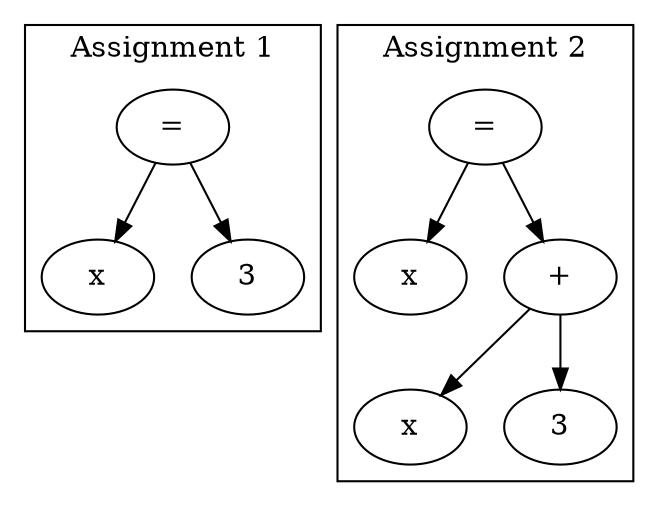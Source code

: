 digraph ParseTree {
  subgraph cluster_0 {
    label="Assignment 1";
  0 [label="="];
  1 [label="x"];
  0 -> 1;
  2 [label="3"];
  0 -> 2;
  }
  subgraph cluster_1 {
    label="Assignment 2";
  3 [label="="];
  4 [label="x"];
  3 -> 4;
  5 [label="+"];
  6 [label="x"];
  5 -> 6;
  7 [label="3"];
  5 -> 7;
  3 -> 5;
  }
}

